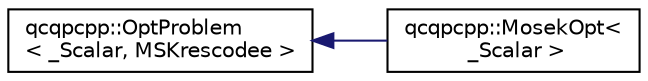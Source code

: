 digraph "Graphical Class Hierarchy"
{
  edge [fontname="Helvetica",fontsize="10",labelfontname="Helvetica",labelfontsize="10"];
  node [fontname="Helvetica",fontsize="10",shape=record];
  rankdir="LR";
  Node1 [label="qcqpcpp::OptProblem\l\< _Scalar, MSKrescodee \>",height=0.2,width=0.4,color="black", fillcolor="white", style="filled",URL="$classqcqpcpp_1_1_opt_problem.html"];
  Node1 -> Node2 [dir="back",color="midnightblue",fontsize="10",style="solid",fontname="Helvetica"];
  Node2 [label="qcqpcpp::MosekOpt\<\l _Scalar \>",height=0.2,width=0.4,color="black", fillcolor="white", style="filled",URL="$classqcqpcpp_1_1_mosek_opt.html",tooltip="Specialization of optimisation problem to solve using the Mosek solver. "];
}
